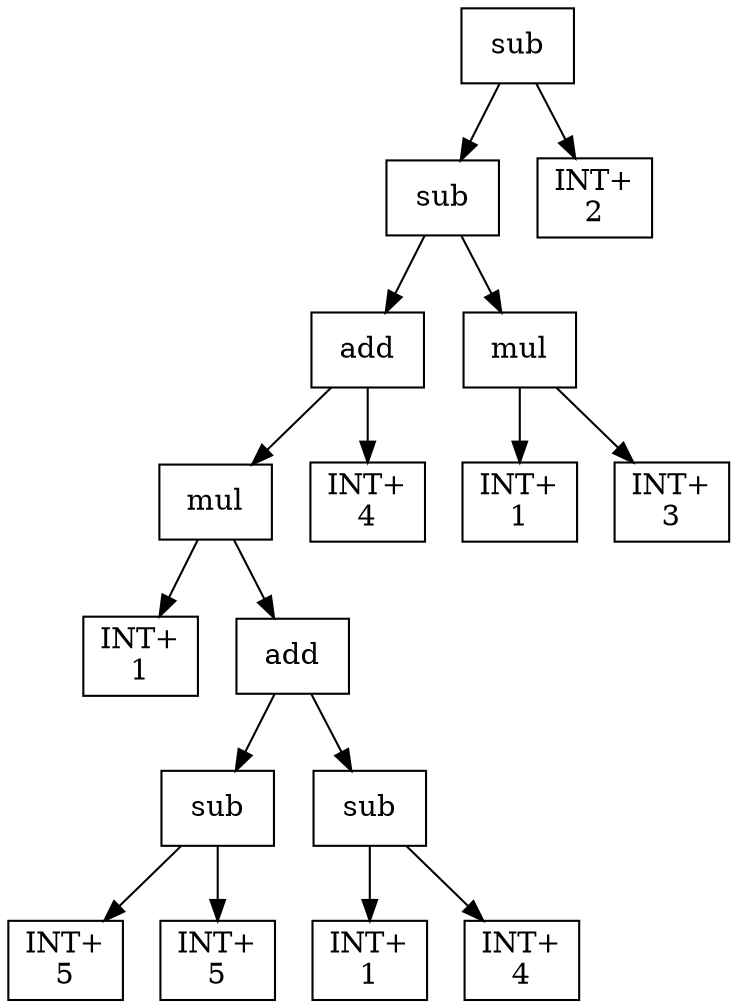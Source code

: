 digraph expr {
  node [shape=box];
  n1 [label="sub"];
  n2 [label="sub"];
  n3 [label="add"];
  n4 [label="mul"];
  n5 [label="INT+\n1"];
  n6 [label="add"];
  n7 [label="sub"];
  n8 [label="INT+\n5"];
  n9 [label="INT+\n5"];
  n7 -> n8;
  n7 -> n9;
  n10 [label="sub"];
  n11 [label="INT+\n1"];
  n12 [label="INT+\n4"];
  n10 -> n11;
  n10 -> n12;
  n6 -> n7;
  n6 -> n10;
  n4 -> n5;
  n4 -> n6;
  n13 [label="INT+\n4"];
  n3 -> n4;
  n3 -> n13;
  n14 [label="mul"];
  n15 [label="INT+\n1"];
  n16 [label="INT+\n3"];
  n14 -> n15;
  n14 -> n16;
  n2 -> n3;
  n2 -> n14;
  n17 [label="INT+\n2"];
  n1 -> n2;
  n1 -> n17;
}